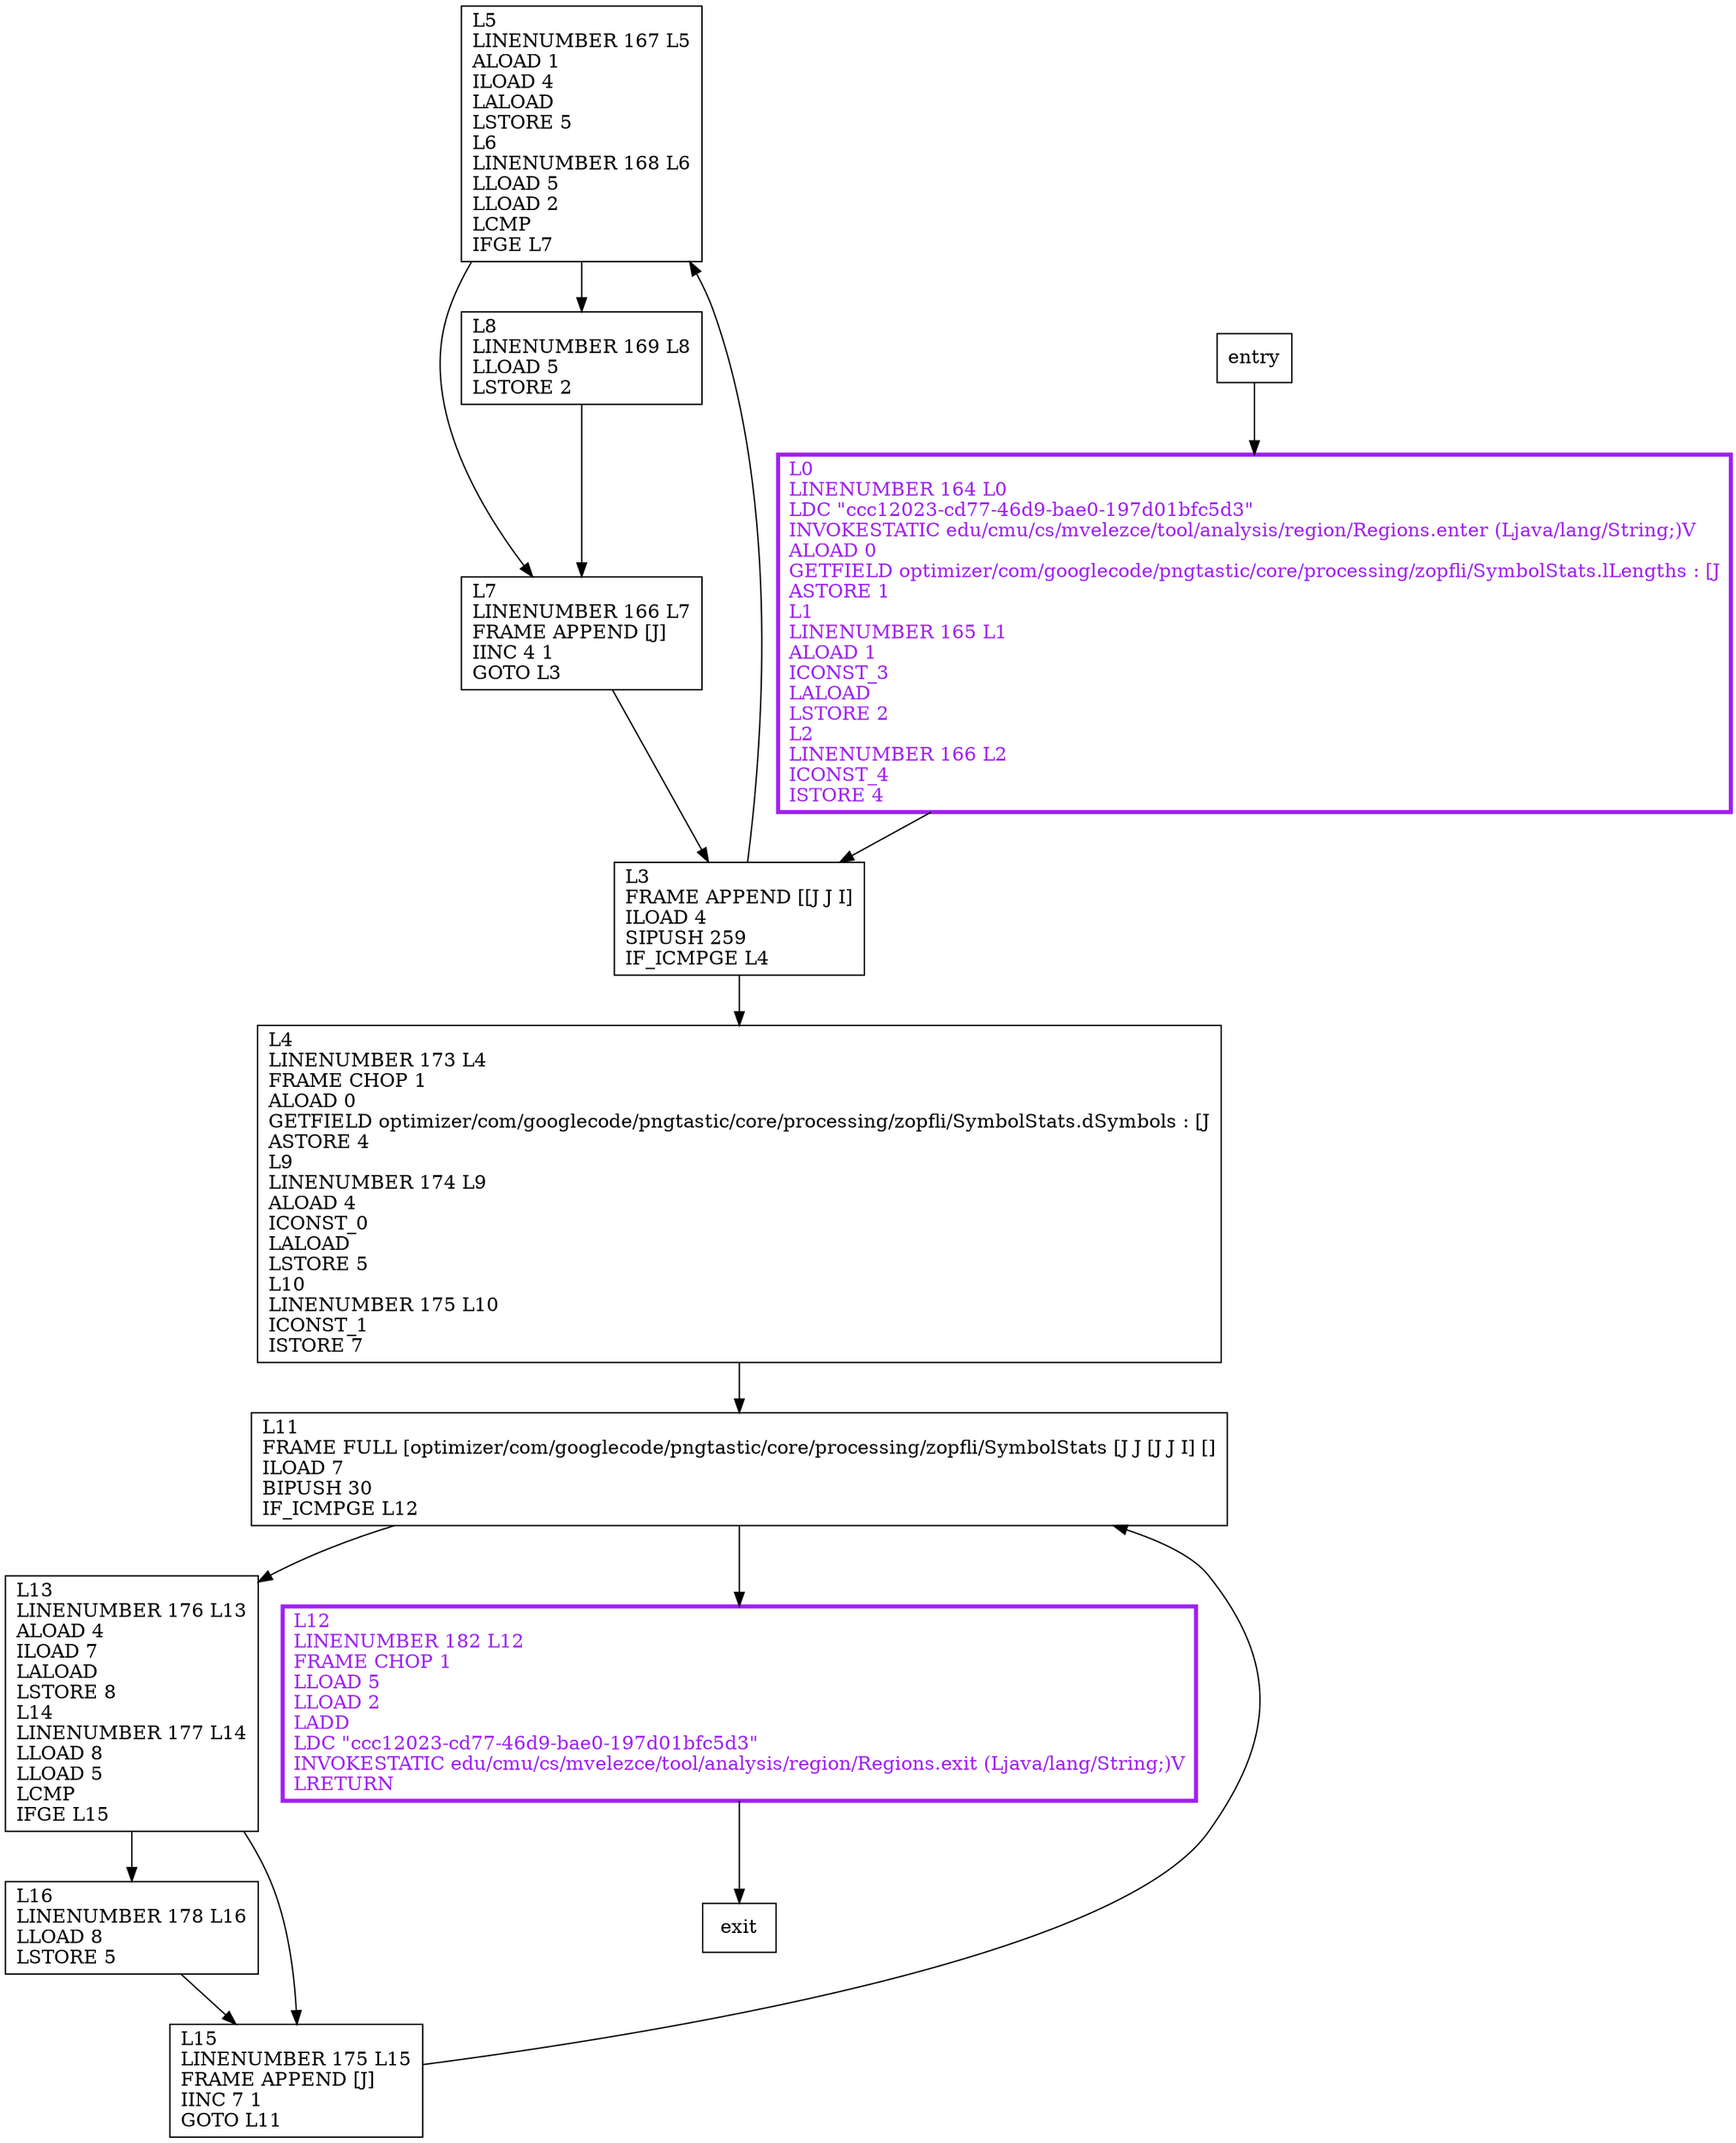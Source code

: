 digraph minCost {
node [shape=record];
963687283 [label="L5\lLINENUMBER 167 L5\lALOAD 1\lILOAD 4\lLALOAD\lLSTORE 5\lL6\lLINENUMBER 168 L6\lLLOAD 5\lLLOAD 2\lLCMP\lIFGE L7\l"];
2136650026 [label="L0\lLINENUMBER 164 L0\lLDC \"ccc12023-cd77-46d9-bae0-197d01bfc5d3\"\lINVOKESTATIC edu/cmu/cs/mvelezce/tool/analysis/region/Regions.enter (Ljava/lang/String;)V\lALOAD 0\lGETFIELD optimizer/com/googlecode/pngtastic/core/processing/zopfli/SymbolStats.lLengths : [J\lASTORE 1\lL1\lLINENUMBER 165 L1\lALOAD 1\lICONST_3\lLALOAD\lLSTORE 2\lL2\lLINENUMBER 166 L2\lICONST_4\lISTORE 4\l"];
1870057852 [label="L4\lLINENUMBER 173 L4\lFRAME CHOP 1\lALOAD 0\lGETFIELD optimizer/com/googlecode/pngtastic/core/processing/zopfli/SymbolStats.dSymbols : [J\lASTORE 4\lL9\lLINENUMBER 174 L9\lALOAD 4\lICONST_0\lLALOAD\lLSTORE 5\lL10\lLINENUMBER 175 L10\lICONST_1\lISTORE 7\l"];
1918234480 [label="L7\lLINENUMBER 166 L7\lFRAME APPEND [J]\lIINC 4 1\lGOTO L3\l"];
1613533812 [label="L13\lLINENUMBER 176 L13\lALOAD 4\lILOAD 7\lLALOAD\lLSTORE 8\lL14\lLINENUMBER 177 L14\lLLOAD 8\lLLOAD 5\lLCMP\lIFGE L15\l"];
1038079184 [label="L12\lLINENUMBER 182 L12\lFRAME CHOP 1\lLLOAD 5\lLLOAD 2\lLADD\lLDC \"ccc12023-cd77-46d9-bae0-197d01bfc5d3\"\lINVOKESTATIC edu/cmu/cs/mvelezce/tool/analysis/region/Regions.exit (Ljava/lang/String;)V\lLRETURN\l"];
17306793 [label="L3\lFRAME APPEND [[J J I]\lILOAD 4\lSIPUSH 259\lIF_ICMPGE L4\l"];
1487721457 [label="L8\lLINENUMBER 169 L8\lLLOAD 5\lLSTORE 2\l"];
1551315607 [label="L11\lFRAME FULL [optimizer/com/googlecode/pngtastic/core/processing/zopfli/SymbolStats [J J [J J I] []\lILOAD 7\lBIPUSH 30\lIF_ICMPGE L12\l"];
533531882 [label="L16\lLINENUMBER 178 L16\lLLOAD 8\lLSTORE 5\l"];
1579280091 [label="L15\lLINENUMBER 175 L15\lFRAME APPEND [J]\lIINC 7 1\lGOTO L11\l"];
entry;
exit;
963687283 -> 1918234480;
963687283 -> 1487721457;
2136650026 -> 17306793;
1870057852 -> 1551315607;
1613533812 -> 1579280091;
1613533812 -> 533531882;
17306793 -> 963687283;
17306793 -> 1870057852;
533531882 -> 1579280091;
entry -> 2136650026;
1918234480 -> 17306793;
1038079184 -> exit;
1487721457 -> 1918234480;
1551315607 -> 1613533812;
1551315607 -> 1038079184;
1579280091 -> 1551315607;
2136650026[fontcolor="purple", penwidth=3, color="purple"];
1038079184[fontcolor="purple", penwidth=3, color="purple"];
}
